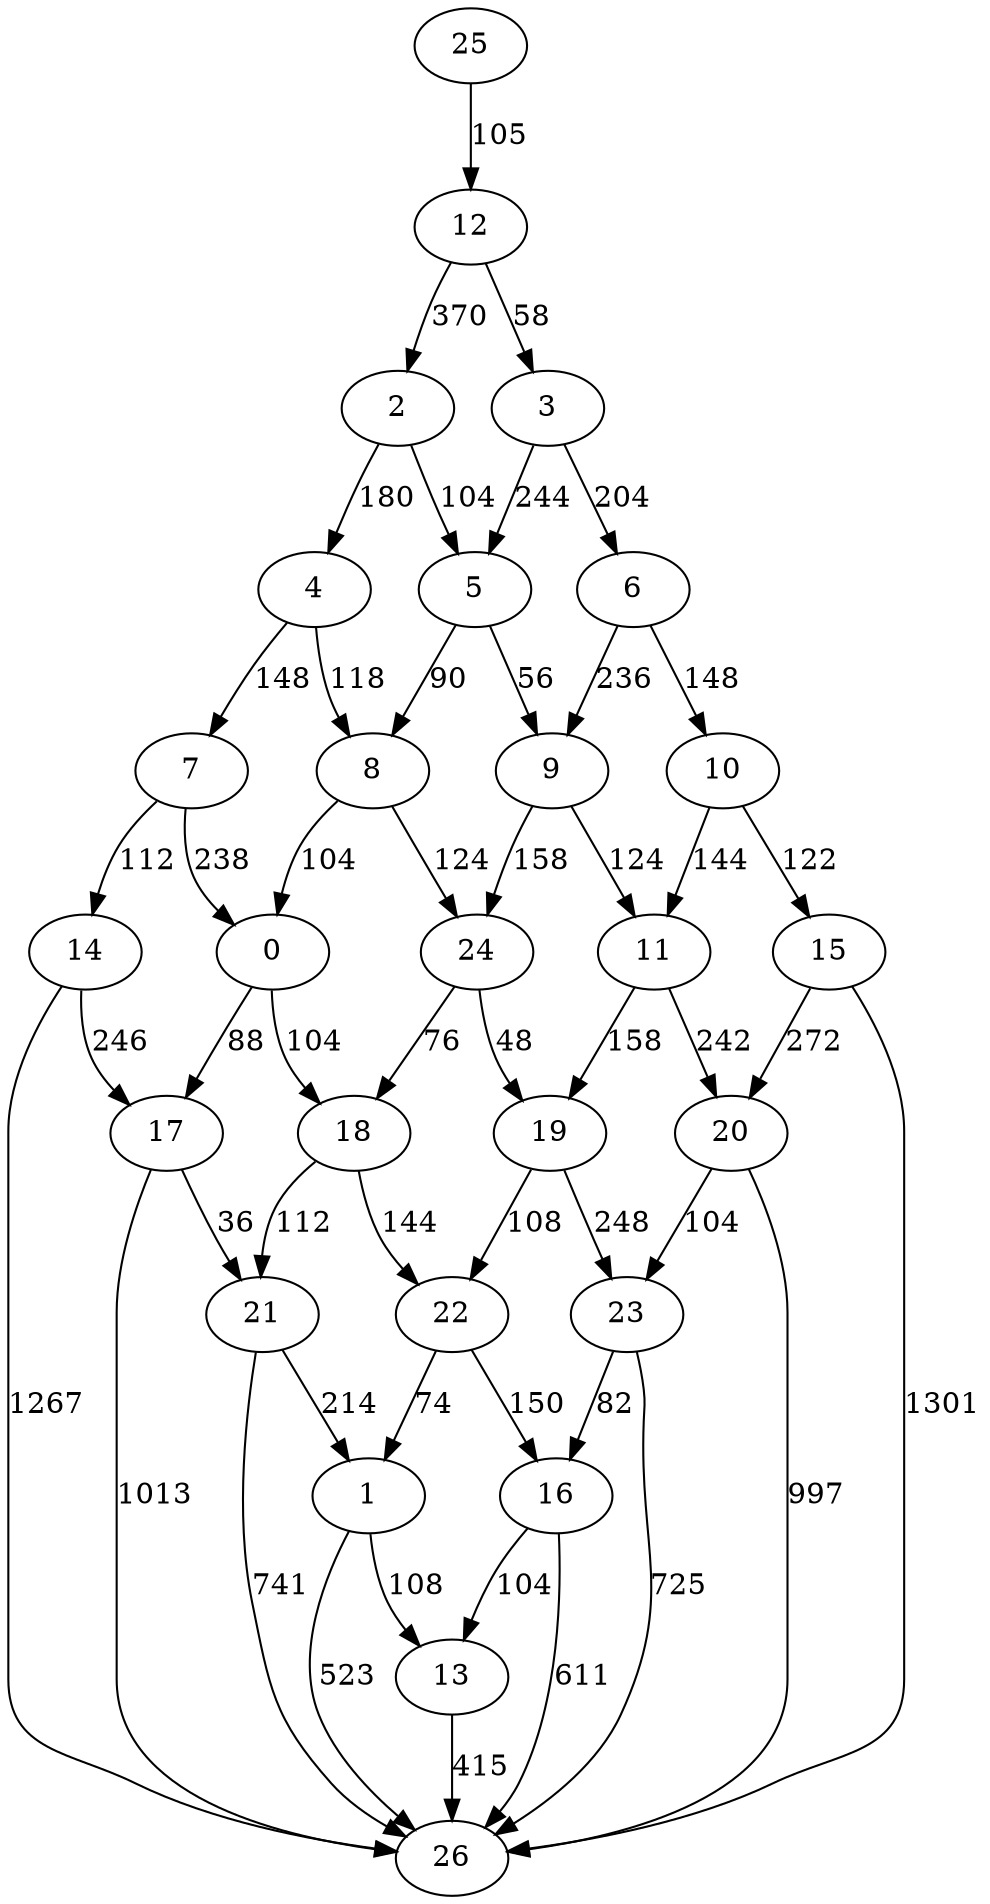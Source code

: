 digraph {
    0 [ label = "0" ]
    1 [ label = "1" ]
    2 [ label = "2" ]
    3 [ label = "3" ]
    4 [ label = "4" ]
    5 [ label = "5" ]
    6 [ label = "6" ]
    7 [ label = "7" ]
    8 [ label = "8" ]
    9 [ label = "9" ]
    10 [ label = "10" ]
    11 [ label = "11" ]
    12 [ label = "12" ]
    13 [ label = "13" ]
    14 [ label = "14" ]
    15 [ label = "15" ]
    16 [ label = "16" ]
    17 [ label = "17" ]
    18 [ label = "18" ]
    19 [ label = "19" ]
    20 [ label = "20" ]
    21 [ label = "21" ]
    22 [ label = "22" ]
    23 [ label = "23" ]
    24 [ label = "24" ]
    25 [ label = "25" ]
    26 [ label = "26" ]
    25 -> 12 [ label = "105" ]
    12 -> 2 [ label = "370" ]
    12 -> 3 [ label = "58" ]
    2 -> 4 [ label = "180" ]
    2 -> 5 [ label = "104" ]
    3 -> 5 [ label = "244" ]
    3 -> 6 [ label = "204" ]
    4 -> 7 [ label = "148" ]
    4 -> 8 [ label = "118" ]
    5 -> 8 [ label = "90" ]
    5 -> 9 [ label = "56" ]
    6 -> 9 [ label = "236" ]
    6 -> 10 [ label = "148" ]
    7 -> 14 [ label = "112" ]
    7 -> 0 [ label = "238" ]
    8 -> 0 [ label = "104" ]
    8 -> 24 [ label = "124" ]
    9 -> 24 [ label = "158" ]
    9 -> 11 [ label = "124" ]
    10 -> 11 [ label = "144" ]
    10 -> 15 [ label = "122" ]
    14 -> 26 [ label = "1267" ]
    14 -> 17 [ label = "246" ]
    0 -> 17 [ label = "88" ]
    0 -> 18 [ label = "104" ]
    24 -> 18 [ label = "76" ]
    24 -> 19 [ label = "48" ]
    11 -> 19 [ label = "158" ]
    11 -> 20 [ label = "242" ]
    15 -> 20 [ label = "272" ]
    15 -> 26 [ label = "1301" ]
    17 -> 26 [ label = "1013" ]
    17 -> 21 [ label = "36" ]
    18 -> 21 [ label = "112" ]
    18 -> 22 [ label = "144" ]
    19 -> 22 [ label = "108" ]
    19 -> 23 [ label = "248" ]
    20 -> 23 [ label = "104" ]
    20 -> 26 [ label = "997" ]
    21 -> 26 [ label = "741" ]
    21 -> 1 [ label = "214" ]
    22 -> 1 [ label = "74" ]
    22 -> 16 [ label = "150" ]
    23 -> 16 [ label = "82" ]
    23 -> 26 [ label = "725" ]
    1 -> 26 [ label = "523" ]
    1 -> 13 [ label = "108" ]
    16 -> 13 [ label = "104" ]
    16 -> 26 [ label = "611" ]
    13 -> 26 [ label = "415" ]
}
